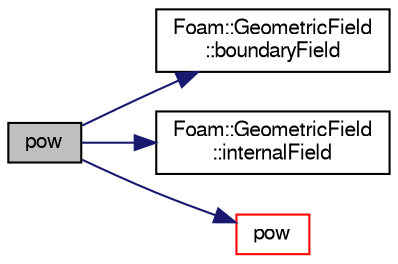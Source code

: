 digraph "pow"
{
  bgcolor="transparent";
  edge [fontname="FreeSans",fontsize="10",labelfontname="FreeSans",labelfontsize="10"];
  node [fontname="FreeSans",fontsize="10",shape=record];
  rankdir="LR";
  Node68936 [label="pow",height=0.2,width=0.4,color="black", fillcolor="grey75", style="filled", fontcolor="black"];
  Node68936 -> Node68937 [color="midnightblue",fontsize="10",style="solid",fontname="FreeSans"];
  Node68937 [label="Foam::GeometricField\l::boundaryField",height=0.2,width=0.4,color="black",URL="$a22434.html#a3c6c1a789b48ea0c5e8bff64f9c14f2d",tooltip="Return reference to GeometricBoundaryField. "];
  Node68936 -> Node68938 [color="midnightblue",fontsize="10",style="solid",fontname="FreeSans"];
  Node68938 [label="Foam::GeometricField\l::internalField",height=0.2,width=0.4,color="black",URL="$a22434.html#a9536140d36d69bbac40496f6b817aa0a",tooltip="Return internal field. "];
  Node68936 -> Node68939 [color="midnightblue",fontsize="10",style="solid",fontname="FreeSans"];
  Node68939 [label="pow",height=0.2,width=0.4,color="red",URL="$a21124.html#a7500c8e9d27a442adc75e287de074c7c"];
}
